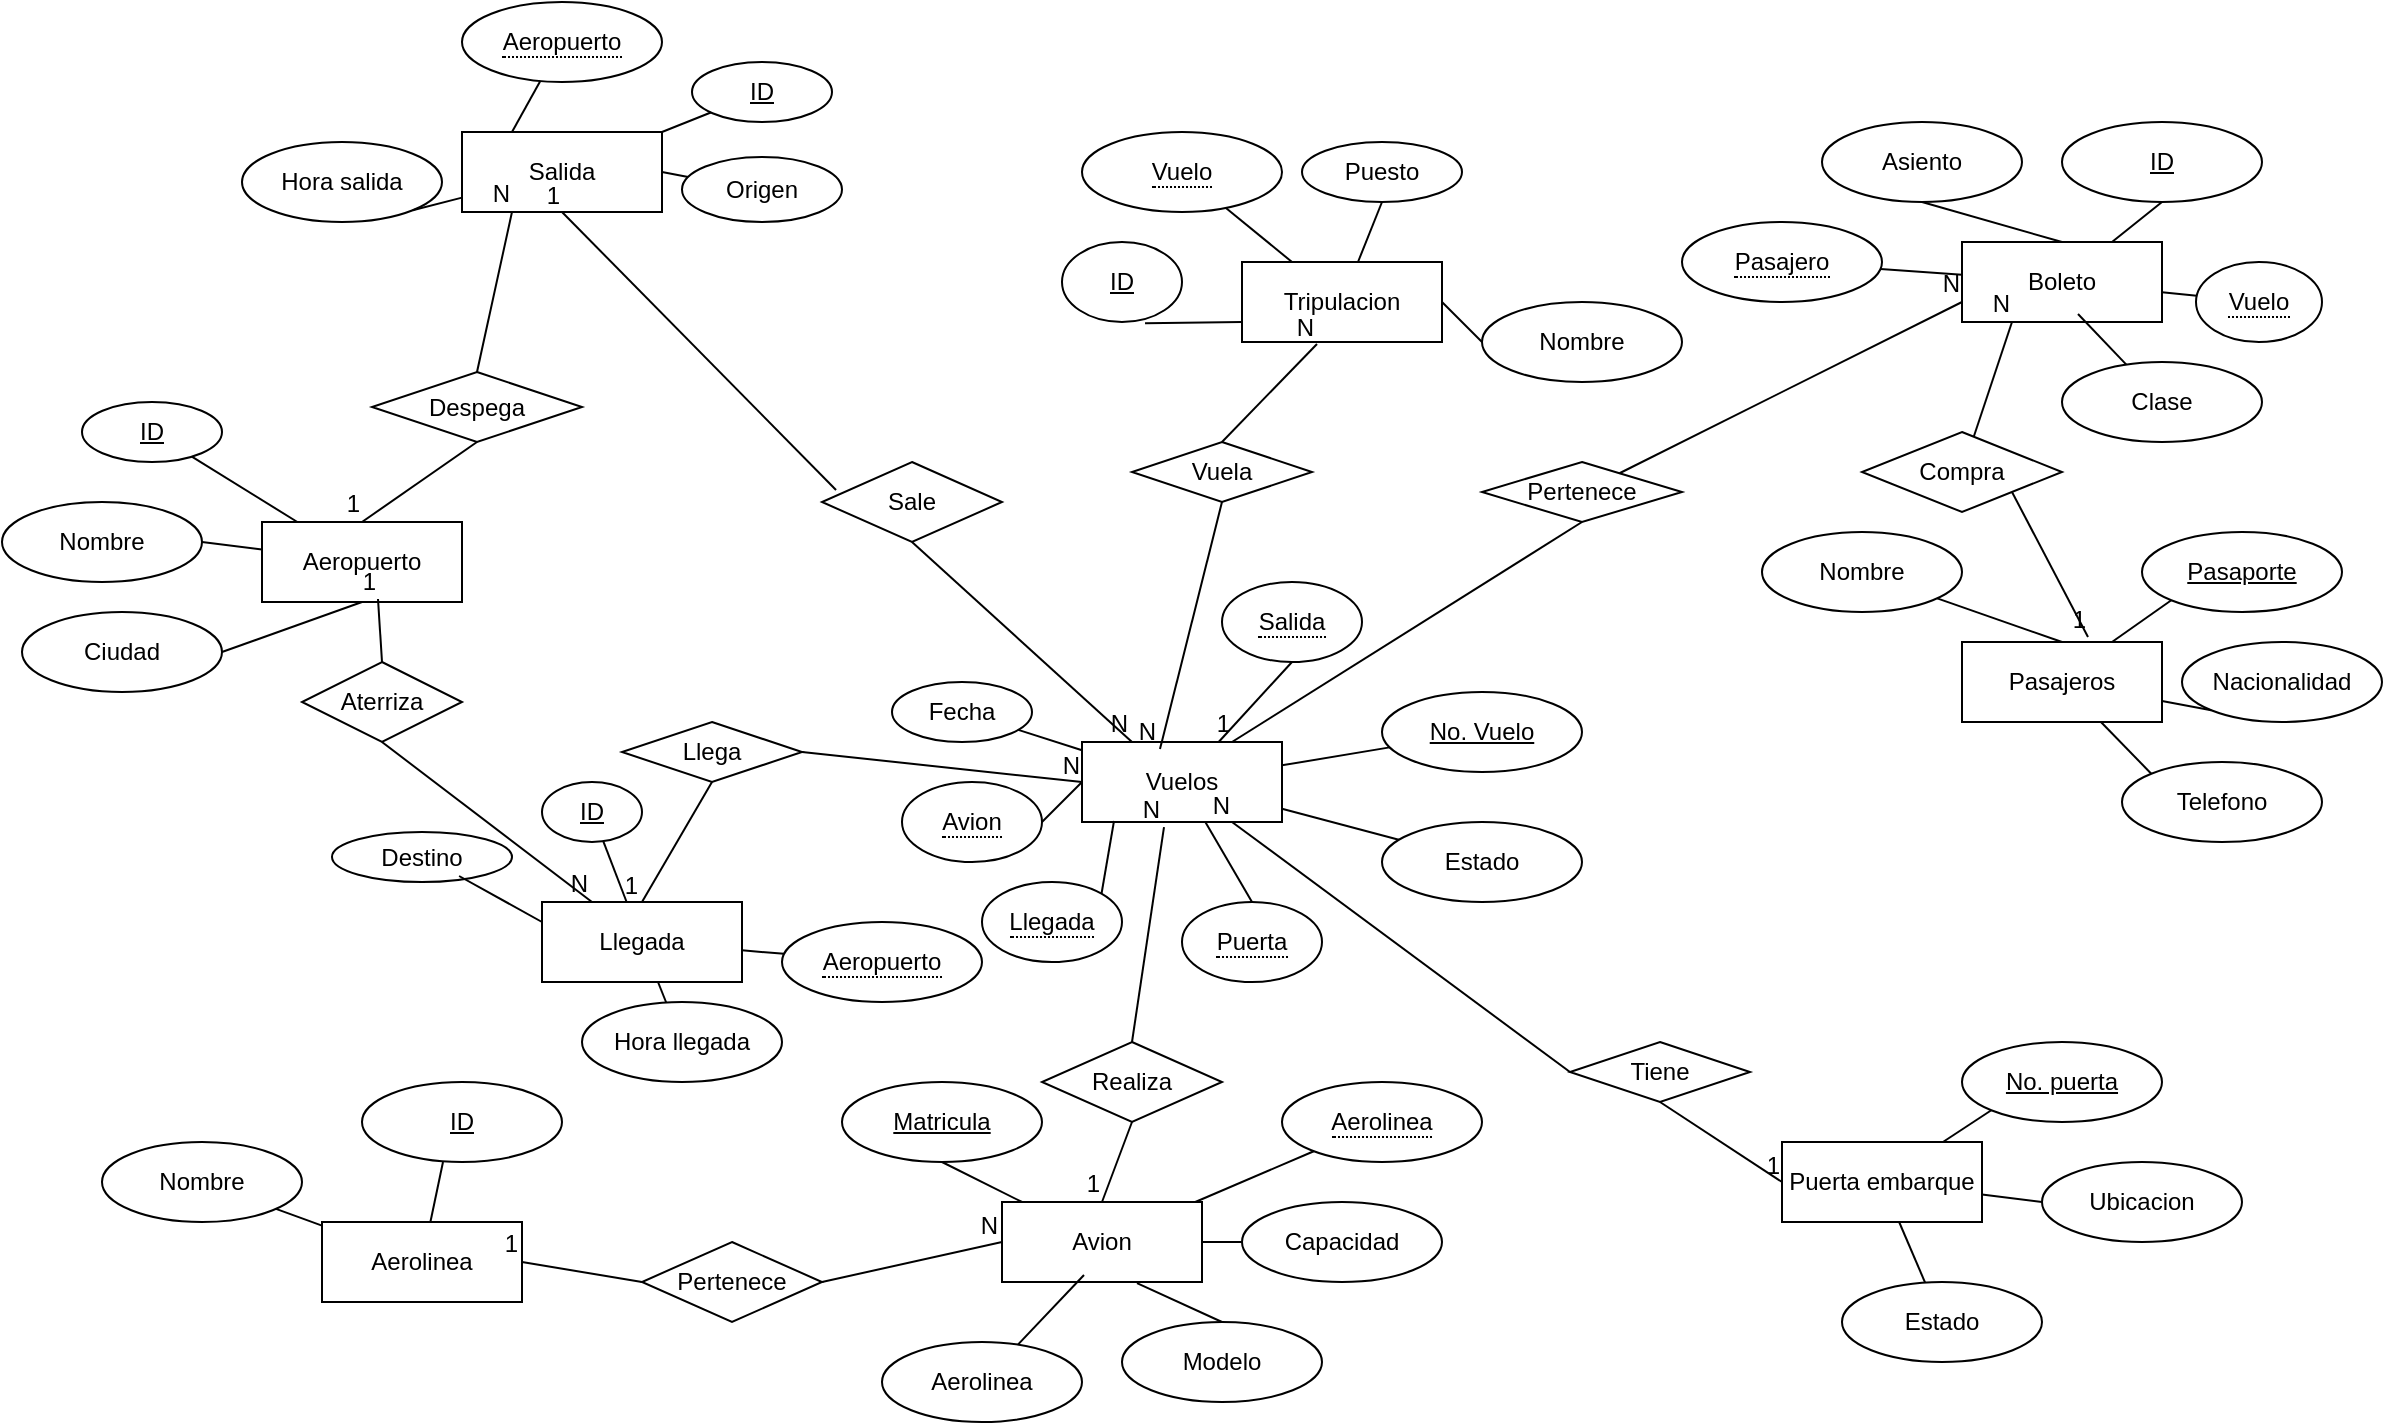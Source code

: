 <mxfile version="26.2.4">
  <diagram name="Página-1" id="N2W4S1xBGwCeulyaymFw">
    <mxGraphModel dx="1864" dy="1749" grid="1" gridSize="10" guides="1" tooltips="1" connect="1" arrows="1" fold="1" page="1" pageScale="1" pageWidth="827" pageHeight="1169" math="0" shadow="0">
      <root>
        <mxCell id="0" />
        <mxCell id="1" parent="0" />
        <mxCell id="MqQqpcN7Zi8VqkHb9JML-1" value="Vuelos" style="whiteSpace=wrap;html=1;align=center;" parent="1" vertex="1">
          <mxGeometry x="170" y="160" width="100" height="40" as="geometry" />
        </mxCell>
        <mxCell id="MqQqpcN7Zi8VqkHb9JML-2" value="Pasajeros" style="whiteSpace=wrap;html=1;align=center;" parent="1" vertex="1">
          <mxGeometry x="610" y="110" width="100" height="40" as="geometry" />
        </mxCell>
        <mxCell id="MqQqpcN7Zi8VqkHb9JML-3" value="No. Vuelo" style="ellipse;whiteSpace=wrap;html=1;align=center;fontStyle=4;" parent="1" vertex="1">
          <mxGeometry x="320" y="135" width="100" height="40" as="geometry" />
        </mxCell>
        <mxCell id="MqQqpcN7Zi8VqkHb9JML-6" value="Hora salida" style="ellipse;whiteSpace=wrap;html=1;align=center;" parent="1" vertex="1">
          <mxGeometry x="-250" y="-140" width="100" height="40" as="geometry" />
        </mxCell>
        <mxCell id="MqQqpcN7Zi8VqkHb9JML-7" value="Estado" style="ellipse;whiteSpace=wrap;html=1;align=center;" parent="1" vertex="1">
          <mxGeometry x="320" y="200" width="100" height="40" as="geometry" />
        </mxCell>
        <mxCell id="MqQqpcN7Zi8VqkHb9JML-8" value="Pasaporte" style="ellipse;whiteSpace=wrap;html=1;align=center;fontStyle=4;" parent="1" vertex="1">
          <mxGeometry x="700" y="55" width="100" height="40" as="geometry" />
        </mxCell>
        <mxCell id="MqQqpcN7Zi8VqkHb9JML-9" value="Nombre" style="ellipse;whiteSpace=wrap;html=1;align=center;" parent="1" vertex="1">
          <mxGeometry x="510" y="55" width="100" height="40" as="geometry" />
        </mxCell>
        <mxCell id="MqQqpcN7Zi8VqkHb9JML-10" value="Nacionalidad" style="ellipse;whiteSpace=wrap;html=1;align=center;" parent="1" vertex="1">
          <mxGeometry x="720" y="110" width="100" height="40" as="geometry" />
        </mxCell>
        <mxCell id="MqQqpcN7Zi8VqkHb9JML-11" value="Telefono" style="ellipse;whiteSpace=wrap;html=1;align=center;" parent="1" vertex="1">
          <mxGeometry x="690" y="170" width="100" height="40" as="geometry" />
        </mxCell>
        <mxCell id="MqQqpcN7Zi8VqkHb9JML-12" value="Avion" style="whiteSpace=wrap;html=1;align=center;" parent="1" vertex="1">
          <mxGeometry x="130" y="390" width="100" height="40" as="geometry" />
        </mxCell>
        <mxCell id="MqQqpcN7Zi8VqkHb9JML-13" value="Matricula" style="ellipse;whiteSpace=wrap;html=1;align=center;fontStyle=4;" parent="1" vertex="1">
          <mxGeometry x="50" y="330" width="100" height="40" as="geometry" />
        </mxCell>
        <mxCell id="MqQqpcN7Zi8VqkHb9JML-14" value="Modelo" style="ellipse;whiteSpace=wrap;html=1;align=center;" parent="1" vertex="1">
          <mxGeometry x="190" y="450" width="100" height="40" as="geometry" />
        </mxCell>
        <mxCell id="MqQqpcN7Zi8VqkHb9JML-15" value="Capacidad" style="ellipse;whiteSpace=wrap;html=1;align=center;" parent="1" vertex="1">
          <mxGeometry x="250" y="390" width="100" height="40" as="geometry" />
        </mxCell>
        <mxCell id="MqQqpcN7Zi8VqkHb9JML-16" value="Aerolinea" style="ellipse;whiteSpace=wrap;html=1;align=center;" parent="1" vertex="1">
          <mxGeometry x="70" y="460" width="100" height="40" as="geometry" />
        </mxCell>
        <mxCell id="MqQqpcN7Zi8VqkHb9JML-17" value="Realiza" style="shape=rhombus;perimeter=rhombusPerimeter;whiteSpace=wrap;html=1;align=center;" parent="1" vertex="1">
          <mxGeometry x="150" y="310" width="90" height="40" as="geometry" />
        </mxCell>
        <mxCell id="MqQqpcN7Zi8VqkHb9JML-20" value="Puerta embarque" style="whiteSpace=wrap;html=1;align=center;" parent="1" vertex="1">
          <mxGeometry x="520" y="360" width="100" height="40" as="geometry" />
        </mxCell>
        <mxCell id="MqQqpcN7Zi8VqkHb9JML-21" value="No. puerta" style="ellipse;whiteSpace=wrap;html=1;align=center;fontStyle=4;" parent="1" vertex="1">
          <mxGeometry x="610" y="310" width="100" height="40" as="geometry" />
        </mxCell>
        <mxCell id="MqQqpcN7Zi8VqkHb9JML-22" value="Ubicacion" style="ellipse;whiteSpace=wrap;html=1;align=center;" parent="1" vertex="1">
          <mxGeometry x="650" y="370" width="100" height="40" as="geometry" />
        </mxCell>
        <mxCell id="MqQqpcN7Zi8VqkHb9JML-23" value="Tiene" style="shape=rhombus;perimeter=rhombusPerimeter;whiteSpace=wrap;html=1;align=center;" parent="1" vertex="1">
          <mxGeometry x="414" y="310" width="90" height="30" as="geometry" />
        </mxCell>
        <mxCell id="MqQqpcN7Zi8VqkHb9JML-24" value="" style="endArrow=none;html=1;rounded=0;entryX=0;entryY=0.5;entryDx=0;entryDy=0;exitX=0.5;exitY=1;exitDx=0;exitDy=0;" parent="1" source="MqQqpcN7Zi8VqkHb9JML-23" target="MqQqpcN7Zi8VqkHb9JML-20" edge="1">
          <mxGeometry relative="1" as="geometry">
            <mxPoint x="330" y="310" as="sourcePoint" />
            <mxPoint x="490" y="310" as="targetPoint" />
          </mxGeometry>
        </mxCell>
        <mxCell id="MqQqpcN7Zi8VqkHb9JML-25" value="1" style="resizable=0;html=1;whiteSpace=wrap;align=right;verticalAlign=bottom;" parent="MqQqpcN7Zi8VqkHb9JML-24" connectable="0" vertex="1">
          <mxGeometry x="1" relative="1" as="geometry" />
        </mxCell>
        <mxCell id="MqQqpcN7Zi8VqkHb9JML-26" value="" style="endArrow=none;html=1;rounded=0;entryX=0.75;entryY=1;entryDx=0;entryDy=0;exitX=0;exitY=0.5;exitDx=0;exitDy=0;" parent="1" source="MqQqpcN7Zi8VqkHb9JML-23" target="MqQqpcN7Zi8VqkHb9JML-1" edge="1">
          <mxGeometry relative="1" as="geometry">
            <mxPoint x="330" y="310" as="sourcePoint" />
            <mxPoint x="490" y="310" as="targetPoint" />
          </mxGeometry>
        </mxCell>
        <mxCell id="MqQqpcN7Zi8VqkHb9JML-27" value="N" style="resizable=0;html=1;whiteSpace=wrap;align=right;verticalAlign=bottom;" parent="MqQqpcN7Zi8VqkHb9JML-26" connectable="0" vertex="1">
          <mxGeometry x="1" relative="1" as="geometry" />
        </mxCell>
        <mxCell id="MqQqpcN7Zi8VqkHb9JML-28" value="Tripulacion" style="whiteSpace=wrap;html=1;align=center;" parent="1" vertex="1">
          <mxGeometry x="250" y="-80" width="100" height="40" as="geometry" />
        </mxCell>
        <mxCell id="MqQqpcN7Zi8VqkHb9JML-29" value="Nombre" style="ellipse;whiteSpace=wrap;html=1;align=center;" parent="1" vertex="1">
          <mxGeometry x="370" y="-60" width="100" height="40" as="geometry" />
        </mxCell>
        <mxCell id="MqQqpcN7Zi8VqkHb9JML-30" value="ID" style="ellipse;whiteSpace=wrap;html=1;align=center;fontStyle=4;" parent="1" vertex="1">
          <mxGeometry x="160" y="-90" width="60" height="40" as="geometry" />
        </mxCell>
        <mxCell id="MqQqpcN7Zi8VqkHb9JML-31" value="Puesto" style="ellipse;whiteSpace=wrap;html=1;align=center;" parent="1" vertex="1">
          <mxGeometry x="280" y="-140" width="80" height="30" as="geometry" />
        </mxCell>
        <mxCell id="MqQqpcN7Zi8VqkHb9JML-32" value="Vuela" style="shape=rhombus;perimeter=rhombusPerimeter;whiteSpace=wrap;html=1;align=center;" parent="1" vertex="1">
          <mxGeometry x="195" y="10" width="90" height="30" as="geometry" />
        </mxCell>
        <mxCell id="MqQqpcN7Zi8VqkHb9JML-33" value="" style="endArrow=none;html=1;rounded=0;entryX=0.39;entryY=0.088;entryDx=0;entryDy=0;entryPerimeter=0;exitX=0.5;exitY=1;exitDx=0;exitDy=0;" parent="1" source="MqQqpcN7Zi8VqkHb9JML-32" target="MqQqpcN7Zi8VqkHb9JML-1" edge="1">
          <mxGeometry relative="1" as="geometry">
            <mxPoint x="330" y="160" as="sourcePoint" />
            <mxPoint x="490" y="160" as="targetPoint" />
          </mxGeometry>
        </mxCell>
        <mxCell id="MqQqpcN7Zi8VqkHb9JML-34" value="N" style="resizable=0;html=1;whiteSpace=wrap;align=right;verticalAlign=bottom;" parent="MqQqpcN7Zi8VqkHb9JML-33" connectable="0" vertex="1">
          <mxGeometry x="1" relative="1" as="geometry" />
        </mxCell>
        <mxCell id="MqQqpcN7Zi8VqkHb9JML-35" value="" style="endArrow=none;html=1;rounded=0;entryX=0.375;entryY=1.025;entryDx=0;entryDy=0;entryPerimeter=0;exitX=0.5;exitY=0;exitDx=0;exitDy=0;" parent="1" source="MqQqpcN7Zi8VqkHb9JML-32" target="MqQqpcN7Zi8VqkHb9JML-28" edge="1">
          <mxGeometry relative="1" as="geometry">
            <mxPoint x="330" y="160" as="sourcePoint" />
            <mxPoint x="490" y="160" as="targetPoint" />
          </mxGeometry>
        </mxCell>
        <mxCell id="MqQqpcN7Zi8VqkHb9JML-36" value="N" style="resizable=0;html=1;whiteSpace=wrap;align=right;verticalAlign=bottom;" parent="MqQqpcN7Zi8VqkHb9JML-35" connectable="0" vertex="1">
          <mxGeometry x="1" relative="1" as="geometry" />
        </mxCell>
        <mxCell id="MqQqpcN7Zi8VqkHb9JML-37" value="" style="endArrow=none;html=1;rounded=0;entryX=0.5;entryY=1;entryDx=0;entryDy=0;" parent="1" source="MqQqpcN7Zi8VqkHb9JML-28" target="MqQqpcN7Zi8VqkHb9JML-31" edge="1">
          <mxGeometry relative="1" as="geometry">
            <mxPoint x="330" y="70" as="sourcePoint" />
            <mxPoint x="490" y="70" as="targetPoint" />
          </mxGeometry>
        </mxCell>
        <mxCell id="MqQqpcN7Zi8VqkHb9JML-38" value="" style="endArrow=none;html=1;rounded=0;entryX=0;entryY=0.5;entryDx=0;entryDy=0;exitX=1;exitY=0.5;exitDx=0;exitDy=0;" parent="1" source="MqQqpcN7Zi8VqkHb9JML-28" target="MqQqpcN7Zi8VqkHb9JML-29" edge="1">
          <mxGeometry relative="1" as="geometry">
            <mxPoint x="330" y="70" as="sourcePoint" />
            <mxPoint x="490" y="70" as="targetPoint" />
          </mxGeometry>
        </mxCell>
        <mxCell id="MqQqpcN7Zi8VqkHb9JML-39" value="" style="endArrow=none;html=1;rounded=0;exitX=0.692;exitY=1.017;exitDx=0;exitDy=0;exitPerimeter=0;entryX=0;entryY=0.75;entryDx=0;entryDy=0;" parent="1" source="MqQqpcN7Zi8VqkHb9JML-30" target="MqQqpcN7Zi8VqkHb9JML-28" edge="1">
          <mxGeometry relative="1" as="geometry">
            <mxPoint x="330" y="70" as="sourcePoint" />
            <mxPoint x="490" y="70" as="targetPoint" />
          </mxGeometry>
        </mxCell>
        <mxCell id="MqQqpcN7Zi8VqkHb9JML-40" value="" style="endArrow=none;html=1;rounded=0;entryX=0.41;entryY=1.063;entryDx=0;entryDy=0;entryPerimeter=0;exitX=0.5;exitY=0;exitDx=0;exitDy=0;" parent="1" source="MqQqpcN7Zi8VqkHb9JML-17" target="MqQqpcN7Zi8VqkHb9JML-1" edge="1">
          <mxGeometry relative="1" as="geometry">
            <mxPoint x="330" y="330" as="sourcePoint" />
            <mxPoint x="490" y="330" as="targetPoint" />
          </mxGeometry>
        </mxCell>
        <mxCell id="MqQqpcN7Zi8VqkHb9JML-41" value="N" style="resizable=0;html=1;whiteSpace=wrap;align=right;verticalAlign=bottom;" parent="MqQqpcN7Zi8VqkHb9JML-40" connectable="0" vertex="1">
          <mxGeometry x="1" relative="1" as="geometry" />
        </mxCell>
        <mxCell id="MqQqpcN7Zi8VqkHb9JML-42" value="" style="endArrow=none;html=1;rounded=0;entryX=0.5;entryY=0;entryDx=0;entryDy=0;exitX=0.5;exitY=1;exitDx=0;exitDy=0;" parent="1" source="MqQqpcN7Zi8VqkHb9JML-17" target="MqQqpcN7Zi8VqkHb9JML-12" edge="1">
          <mxGeometry relative="1" as="geometry">
            <mxPoint x="330" y="330" as="sourcePoint" />
            <mxPoint x="490" y="330" as="targetPoint" />
          </mxGeometry>
        </mxCell>
        <mxCell id="MqQqpcN7Zi8VqkHb9JML-43" value="1" style="resizable=0;html=1;whiteSpace=wrap;align=right;verticalAlign=bottom;" parent="MqQqpcN7Zi8VqkHb9JML-42" connectable="0" vertex="1">
          <mxGeometry x="1" relative="1" as="geometry" />
        </mxCell>
        <mxCell id="MqQqpcN7Zi8VqkHb9JML-44" value="Fecha" style="ellipse;whiteSpace=wrap;html=1;align=center;" parent="1" vertex="1">
          <mxGeometry x="75" y="130" width="70" height="30" as="geometry" />
        </mxCell>
        <mxCell id="MqQqpcN7Zi8VqkHb9JML-45" value="Hora llegada" style="ellipse;whiteSpace=wrap;html=1;align=center;" parent="1" vertex="1">
          <mxGeometry x="-80" y="290" width="100" height="40" as="geometry" />
        </mxCell>
        <mxCell id="MqQqpcN7Zi8VqkHb9JML-46" value="Aeropuerto" style="whiteSpace=wrap;html=1;align=center;" parent="1" vertex="1">
          <mxGeometry x="-240" y="50" width="100" height="40" as="geometry" />
        </mxCell>
        <mxCell id="MqQqpcN7Zi8VqkHb9JML-47" value="ID" style="ellipse;whiteSpace=wrap;html=1;align=center;fontStyle=4;" parent="1" vertex="1">
          <mxGeometry x="-330" y="-10" width="70" height="30" as="geometry" />
        </mxCell>
        <mxCell id="MqQqpcN7Zi8VqkHb9JML-48" value="Nombre" style="ellipse;whiteSpace=wrap;html=1;align=center;" parent="1" vertex="1">
          <mxGeometry x="-370" y="40" width="100" height="40" as="geometry" />
        </mxCell>
        <mxCell id="MqQqpcN7Zi8VqkHb9JML-49" value="Ciudad" style="ellipse;whiteSpace=wrap;html=1;align=center;" parent="1" vertex="1">
          <mxGeometry x="-360" y="95" width="100" height="40" as="geometry" />
        </mxCell>
        <mxCell id="MqQqpcN7Zi8VqkHb9JML-50" value="Estado" style="ellipse;whiteSpace=wrap;html=1;align=center;" parent="1" vertex="1">
          <mxGeometry x="550" y="430" width="100" height="40" as="geometry" />
        </mxCell>
        <mxCell id="MqQqpcN7Zi8VqkHb9JML-52" value="Boleto" style="whiteSpace=wrap;html=1;align=center;" parent="1" vertex="1">
          <mxGeometry x="610" y="-90" width="100" height="40" as="geometry" />
        </mxCell>
        <mxCell id="MqQqpcN7Zi8VqkHb9JML-53" value="Asiento" style="ellipse;whiteSpace=wrap;html=1;align=center;" parent="1" vertex="1">
          <mxGeometry x="540" y="-150" width="100" height="40" as="geometry" />
        </mxCell>
        <mxCell id="MqQqpcN7Zi8VqkHb9JML-54" value="Clase" style="ellipse;whiteSpace=wrap;html=1;align=center;" parent="1" vertex="1">
          <mxGeometry x="660" y="-30" width="100" height="40" as="geometry" />
        </mxCell>
        <mxCell id="MqQqpcN7Zi8VqkHb9JML-55" value="ID" style="ellipse;whiteSpace=wrap;html=1;align=center;fontStyle=4;" parent="1" vertex="1">
          <mxGeometry x="660" y="-150" width="100" height="40" as="geometry" />
        </mxCell>
        <mxCell id="MqQqpcN7Zi8VqkHb9JML-56" value="Aerolinea" style="whiteSpace=wrap;html=1;align=center;" parent="1" vertex="1">
          <mxGeometry x="-210" y="400" width="100" height="40" as="geometry" />
        </mxCell>
        <mxCell id="MqQqpcN7Zi8VqkHb9JML-57" value="ID" style="ellipse;whiteSpace=wrap;html=1;align=center;fontStyle=4;" parent="1" vertex="1">
          <mxGeometry x="-190" y="330" width="100" height="40" as="geometry" />
        </mxCell>
        <mxCell id="MqQqpcN7Zi8VqkHb9JML-59" value="Nombre" style="ellipse;whiteSpace=wrap;html=1;align=center;" parent="1" vertex="1">
          <mxGeometry x="-320" y="360" width="100" height="40" as="geometry" />
        </mxCell>
        <mxCell id="MqQqpcN7Zi8VqkHb9JML-60" value="Pertenece" style="shape=rhombus;perimeter=rhombusPerimeter;whiteSpace=wrap;html=1;align=center;" parent="1" vertex="1">
          <mxGeometry x="-50" y="410" width="90" height="40" as="geometry" />
        </mxCell>
        <mxCell id="MqQqpcN7Zi8VqkHb9JML-61" value="" style="endArrow=none;html=1;rounded=0;entryX=1;entryY=0.5;entryDx=0;entryDy=0;exitX=0;exitY=0.5;exitDx=0;exitDy=0;" parent="1" source="MqQqpcN7Zi8VqkHb9JML-60" target="MqQqpcN7Zi8VqkHb9JML-56" edge="1">
          <mxGeometry relative="1" as="geometry">
            <mxPoint x="40" y="340" as="sourcePoint" />
            <mxPoint x="200" y="340" as="targetPoint" />
          </mxGeometry>
        </mxCell>
        <mxCell id="MqQqpcN7Zi8VqkHb9JML-62" value="1" style="resizable=0;html=1;whiteSpace=wrap;align=right;verticalAlign=bottom;" parent="MqQqpcN7Zi8VqkHb9JML-61" connectable="0" vertex="1">
          <mxGeometry x="1" relative="1" as="geometry" />
        </mxCell>
        <mxCell id="MqQqpcN7Zi8VqkHb9JML-63" value="" style="endArrow=none;html=1;rounded=0;entryX=0;entryY=0.5;entryDx=0;entryDy=0;exitX=1;exitY=0.5;exitDx=0;exitDy=0;" parent="1" source="MqQqpcN7Zi8VqkHb9JML-60" target="MqQqpcN7Zi8VqkHb9JML-12" edge="1">
          <mxGeometry relative="1" as="geometry">
            <mxPoint x="40" y="340" as="sourcePoint" />
            <mxPoint x="200" y="340" as="targetPoint" />
          </mxGeometry>
        </mxCell>
        <mxCell id="MqQqpcN7Zi8VqkHb9JML-64" value="N" style="resizable=0;html=1;whiteSpace=wrap;align=right;verticalAlign=bottom;" parent="MqQqpcN7Zi8VqkHb9JML-63" connectable="0" vertex="1">
          <mxGeometry x="1" relative="1" as="geometry" />
        </mxCell>
        <mxCell id="MqQqpcN7Zi8VqkHb9JML-65" value="Destino" style="ellipse;whiteSpace=wrap;html=1;align=center;" parent="1" vertex="1">
          <mxGeometry x="-205" y="205" width="90" height="25" as="geometry" />
        </mxCell>
        <mxCell id="MqQqpcN7Zi8VqkHb9JML-66" value="Origen" style="ellipse;whiteSpace=wrap;html=1;align=center;" parent="1" vertex="1">
          <mxGeometry x="-30" y="-132.5" width="80" height="32.5" as="geometry" />
        </mxCell>
        <mxCell id="MqQqpcN7Zi8VqkHb9JML-67" value="Salida" style="whiteSpace=wrap;html=1;align=center;" parent="1" vertex="1">
          <mxGeometry x="-140" y="-145" width="100" height="40" as="geometry" />
        </mxCell>
        <mxCell id="MqQqpcN7Zi8VqkHb9JML-68" value="Llegada" style="whiteSpace=wrap;html=1;align=center;" parent="1" vertex="1">
          <mxGeometry x="-100" y="240" width="100" height="40" as="geometry" />
        </mxCell>
        <mxCell id="MqQqpcN7Zi8VqkHb9JML-70" value="Sale" style="shape=rhombus;perimeter=rhombusPerimeter;whiteSpace=wrap;html=1;align=center;" parent="1" vertex="1">
          <mxGeometry x="40" y="20" width="90" height="40" as="geometry" />
        </mxCell>
        <mxCell id="MqQqpcN7Zi8VqkHb9JML-76" value="Llega" style="shape=rhombus;perimeter=rhombusPerimeter;whiteSpace=wrap;html=1;align=center;" parent="1" vertex="1">
          <mxGeometry x="-60" y="150" width="90" height="30" as="geometry" />
        </mxCell>
        <mxCell id="MqQqpcN7Zi8VqkHb9JML-79" value="" style="endArrow=none;html=1;rounded=0;entryX=0.5;entryY=0;entryDx=0;entryDy=0;exitX=0.5;exitY=1;exitDx=0;exitDy=0;" parent="1" source="MqQqpcN7Zi8VqkHb9JML-76" target="MqQqpcN7Zi8VqkHb9JML-68" edge="1">
          <mxGeometry relative="1" as="geometry">
            <mxPoint x="40" y="70" as="sourcePoint" />
            <mxPoint x="200" y="70" as="targetPoint" />
          </mxGeometry>
        </mxCell>
        <mxCell id="MqQqpcN7Zi8VqkHb9JML-80" value="1" style="resizable=0;html=1;whiteSpace=wrap;align=right;verticalAlign=bottom;" parent="MqQqpcN7Zi8VqkHb9JML-79" connectable="0" vertex="1">
          <mxGeometry x="1" relative="1" as="geometry" />
        </mxCell>
        <mxCell id="MqQqpcN7Zi8VqkHb9JML-81" value="" style="endArrow=none;html=1;rounded=0;entryX=0;entryY=0.5;entryDx=0;entryDy=0;exitX=1;exitY=0.5;exitDx=0;exitDy=0;" parent="1" source="MqQqpcN7Zi8VqkHb9JML-76" target="MqQqpcN7Zi8VqkHb9JML-1" edge="1">
          <mxGeometry relative="1" as="geometry">
            <mxPoint x="40" y="70" as="sourcePoint" />
            <mxPoint x="200" y="70" as="targetPoint" />
          </mxGeometry>
        </mxCell>
        <mxCell id="MqQqpcN7Zi8VqkHb9JML-82" value="N" style="resizable=0;html=1;whiteSpace=wrap;align=right;verticalAlign=bottom;" parent="MqQqpcN7Zi8VqkHb9JML-81" connectable="0" vertex="1">
          <mxGeometry x="1" relative="1" as="geometry" />
        </mxCell>
        <mxCell id="MqQqpcN7Zi8VqkHb9JML-83" value="" style="endArrow=none;html=1;rounded=0;entryX=0.5;entryY=1;entryDx=0;entryDy=0;exitX=0.078;exitY=0.35;exitDx=0;exitDy=0;exitPerimeter=0;" parent="1" source="MqQqpcN7Zi8VqkHb9JML-70" target="MqQqpcN7Zi8VqkHb9JML-67" edge="1">
          <mxGeometry relative="1" as="geometry">
            <mxPoint x="40" y="70" as="sourcePoint" />
            <mxPoint x="200" y="70" as="targetPoint" />
          </mxGeometry>
        </mxCell>
        <mxCell id="MqQqpcN7Zi8VqkHb9JML-84" value="1" style="resizable=0;html=1;whiteSpace=wrap;align=right;verticalAlign=bottom;" parent="MqQqpcN7Zi8VqkHb9JML-83" connectable="0" vertex="1">
          <mxGeometry x="1" relative="1" as="geometry" />
        </mxCell>
        <mxCell id="MqQqpcN7Zi8VqkHb9JML-87" value="" style="endArrow=none;html=1;rounded=0;entryX=0.25;entryY=0;entryDx=0;entryDy=0;exitX=0.5;exitY=1;exitDx=0;exitDy=0;" parent="1" source="MqQqpcN7Zi8VqkHb9JML-70" target="MqQqpcN7Zi8VqkHb9JML-1" edge="1">
          <mxGeometry relative="1" as="geometry">
            <mxPoint x="40" y="70" as="sourcePoint" />
            <mxPoint x="200" y="70" as="targetPoint" />
          </mxGeometry>
        </mxCell>
        <mxCell id="MqQqpcN7Zi8VqkHb9JML-88" value="N" style="resizable=0;html=1;whiteSpace=wrap;align=right;verticalAlign=bottom;" parent="MqQqpcN7Zi8VqkHb9JML-87" connectable="0" vertex="1">
          <mxGeometry x="1" relative="1" as="geometry" />
        </mxCell>
        <mxCell id="MqQqpcN7Zi8VqkHb9JML-89" value="" style="endArrow=none;html=1;rounded=0;" parent="1" source="MqQqpcN7Zi8VqkHb9JML-46" target="MqQqpcN7Zi8VqkHb9JML-47" edge="1">
          <mxGeometry relative="1" as="geometry">
            <mxPoint x="40" y="70" as="sourcePoint" />
            <mxPoint x="200" y="70" as="targetPoint" />
          </mxGeometry>
        </mxCell>
        <mxCell id="MqQqpcN7Zi8VqkHb9JML-90" value="" style="endArrow=none;html=1;rounded=0;entryX=1;entryY=0.5;entryDx=0;entryDy=0;" parent="1" source="MqQqpcN7Zi8VqkHb9JML-46" target="MqQqpcN7Zi8VqkHb9JML-48" edge="1">
          <mxGeometry relative="1" as="geometry">
            <mxPoint x="40" y="70" as="sourcePoint" />
            <mxPoint x="200" y="70" as="targetPoint" />
          </mxGeometry>
        </mxCell>
        <mxCell id="MqQqpcN7Zi8VqkHb9JML-91" value="" style="endArrow=none;html=1;rounded=0;entryX=1;entryY=0.5;entryDx=0;entryDy=0;exitX=0.5;exitY=1;exitDx=0;exitDy=0;" parent="1" source="MqQqpcN7Zi8VqkHb9JML-46" target="MqQqpcN7Zi8VqkHb9JML-49" edge="1">
          <mxGeometry relative="1" as="geometry">
            <mxPoint x="40" y="70" as="sourcePoint" />
            <mxPoint x="200" y="70" as="targetPoint" />
          </mxGeometry>
        </mxCell>
        <mxCell id="MqQqpcN7Zi8VqkHb9JML-92" value="" style="endArrow=none;html=1;rounded=0;entryX=1;entryY=1;entryDx=0;entryDy=0;" parent="1" source="MqQqpcN7Zi8VqkHb9JML-67" target="MqQqpcN7Zi8VqkHb9JML-6" edge="1">
          <mxGeometry relative="1" as="geometry">
            <mxPoint x="40" y="70" as="sourcePoint" />
            <mxPoint x="200" y="70" as="targetPoint" />
          </mxGeometry>
        </mxCell>
        <mxCell id="MqQqpcN7Zi8VqkHb9JML-93" value="" style="endArrow=none;html=1;rounded=0;entryX=1;entryY=0.5;entryDx=0;entryDy=0;" parent="1" source="MqQqpcN7Zi8VqkHb9JML-66" target="MqQqpcN7Zi8VqkHb9JML-67" edge="1">
          <mxGeometry relative="1" as="geometry">
            <mxPoint x="40" y="70" as="sourcePoint" />
            <mxPoint x="200" y="70" as="targetPoint" />
          </mxGeometry>
        </mxCell>
        <mxCell id="MqQqpcN7Zi8VqkHb9JML-94" value="" style="endArrow=none;html=1;rounded=0;entryX=0.405;entryY=1;entryDx=0;entryDy=0;entryPerimeter=0;" parent="1" source="MqQqpcN7Zi8VqkHb9JML-56" target="MqQqpcN7Zi8VqkHb9JML-57" edge="1">
          <mxGeometry relative="1" as="geometry">
            <mxPoint x="140" y="350" as="sourcePoint" />
            <mxPoint x="300" y="350" as="targetPoint" />
          </mxGeometry>
        </mxCell>
        <mxCell id="MqQqpcN7Zi8VqkHb9JML-95" value="" style="endArrow=none;html=1;rounded=0;" parent="1" source="MqQqpcN7Zi8VqkHb9JML-56" target="MqQqpcN7Zi8VqkHb9JML-59" edge="1">
          <mxGeometry relative="1" as="geometry">
            <mxPoint x="140" y="350" as="sourcePoint" />
            <mxPoint x="300" y="350" as="targetPoint" />
          </mxGeometry>
        </mxCell>
        <mxCell id="MqQqpcN7Zi8VqkHb9JML-96" value="" style="endArrow=none;html=1;rounded=0;entryX=0.706;entryY=0.88;entryDx=0;entryDy=0;entryPerimeter=0;exitX=0;exitY=0.25;exitDx=0;exitDy=0;" parent="1" source="MqQqpcN7Zi8VqkHb9JML-68" target="MqQqpcN7Zi8VqkHb9JML-65" edge="1">
          <mxGeometry relative="1" as="geometry">
            <mxPoint x="140" y="350" as="sourcePoint" />
            <mxPoint x="300" y="350" as="targetPoint" />
          </mxGeometry>
        </mxCell>
        <mxCell id="MqQqpcN7Zi8VqkHb9JML-98" value="" style="endArrow=none;html=1;rounded=0;" parent="1" source="MqQqpcN7Zi8VqkHb9JML-68" target="MqQqpcN7Zi8VqkHb9JML-45" edge="1">
          <mxGeometry relative="1" as="geometry">
            <mxPoint x="140" y="350" as="sourcePoint" />
            <mxPoint x="300" y="350" as="targetPoint" />
          </mxGeometry>
        </mxCell>
        <mxCell id="MqQqpcN7Zi8VqkHb9JML-99" value="" style="endArrow=none;html=1;rounded=0;exitX=0.5;exitY=1;exitDx=0;exitDy=0;" parent="1" source="MqQqpcN7Zi8VqkHb9JML-13" target="MqQqpcN7Zi8VqkHb9JML-12" edge="1">
          <mxGeometry relative="1" as="geometry">
            <mxPoint x="140" y="350" as="sourcePoint" />
            <mxPoint x="300" y="350" as="targetPoint" />
          </mxGeometry>
        </mxCell>
        <mxCell id="MqQqpcN7Zi8VqkHb9JML-100" value="" style="endArrow=none;html=1;rounded=0;" parent="1" source="MqQqpcN7Zi8VqkHb9JML-12" target="MqQqpcN7Zi8VqkHb9JML-15" edge="1">
          <mxGeometry relative="1" as="geometry">
            <mxPoint x="140" y="350" as="sourcePoint" />
            <mxPoint x="300" y="350" as="targetPoint" />
          </mxGeometry>
        </mxCell>
        <mxCell id="MqQqpcN7Zi8VqkHb9JML-101" value="" style="endArrow=none;html=1;rounded=0;exitX=0.41;exitY=0.913;exitDx=0;exitDy=0;exitPerimeter=0;" parent="1" source="MqQqpcN7Zi8VqkHb9JML-12" target="MqQqpcN7Zi8VqkHb9JML-16" edge="1">
          <mxGeometry relative="1" as="geometry">
            <mxPoint x="140" y="350" as="sourcePoint" />
            <mxPoint x="300" y="350" as="targetPoint" />
          </mxGeometry>
        </mxCell>
        <mxCell id="MqQqpcN7Zi8VqkHb9JML-102" value="" style="endArrow=none;html=1;rounded=0;entryX=0.5;entryY=0;entryDx=0;entryDy=0;exitX=0.675;exitY=1.013;exitDx=0;exitDy=0;exitPerimeter=0;" parent="1" source="MqQqpcN7Zi8VqkHb9JML-12" target="MqQqpcN7Zi8VqkHb9JML-14" edge="1">
          <mxGeometry relative="1" as="geometry">
            <mxPoint x="140" y="350" as="sourcePoint" />
            <mxPoint x="300" y="350" as="targetPoint" />
          </mxGeometry>
        </mxCell>
        <mxCell id="MqQqpcN7Zi8VqkHb9JML-103" value="" style="endArrow=none;html=1;rounded=0;entryX=0;entryY=1;entryDx=0;entryDy=0;" parent="1" source="MqQqpcN7Zi8VqkHb9JML-20" target="MqQqpcN7Zi8VqkHb9JML-21" edge="1">
          <mxGeometry relative="1" as="geometry">
            <mxPoint x="270" y="350" as="sourcePoint" />
            <mxPoint x="430" y="350" as="targetPoint" />
          </mxGeometry>
        </mxCell>
        <mxCell id="MqQqpcN7Zi8VqkHb9JML-104" value="" style="endArrow=none;html=1;rounded=0;entryX=0;entryY=0.5;entryDx=0;entryDy=0;" parent="1" source="MqQqpcN7Zi8VqkHb9JML-20" target="MqQqpcN7Zi8VqkHb9JML-22" edge="1">
          <mxGeometry relative="1" as="geometry">
            <mxPoint x="270" y="350" as="sourcePoint" />
            <mxPoint x="430" y="350" as="targetPoint" />
          </mxGeometry>
        </mxCell>
        <mxCell id="MqQqpcN7Zi8VqkHb9JML-105" value="" style="endArrow=none;html=1;rounded=0;" parent="1" source="MqQqpcN7Zi8VqkHb9JML-20" target="MqQqpcN7Zi8VqkHb9JML-50" edge="1">
          <mxGeometry relative="1" as="geometry">
            <mxPoint x="270" y="350" as="sourcePoint" />
            <mxPoint x="430" y="350" as="targetPoint" />
          </mxGeometry>
        </mxCell>
        <mxCell id="MqQqpcN7Zi8VqkHb9JML-106" value="" style="endArrow=none;html=1;rounded=0;" parent="1" source="MqQqpcN7Zi8VqkHb9JML-1" target="MqQqpcN7Zi8VqkHb9JML-3" edge="1">
          <mxGeometry relative="1" as="geometry">
            <mxPoint x="260" y="110" as="sourcePoint" />
            <mxPoint x="420" y="110" as="targetPoint" />
          </mxGeometry>
        </mxCell>
        <mxCell id="MqQqpcN7Zi8VqkHb9JML-107" value="" style="endArrow=none;html=1;rounded=0;" parent="1" source="MqQqpcN7Zi8VqkHb9JML-44" target="MqQqpcN7Zi8VqkHb9JML-1" edge="1">
          <mxGeometry relative="1" as="geometry">
            <mxPoint x="260" y="110" as="sourcePoint" />
            <mxPoint x="420" y="110" as="targetPoint" />
          </mxGeometry>
        </mxCell>
        <mxCell id="MqQqpcN7Zi8VqkHb9JML-108" value="" style="endArrow=none;html=1;rounded=0;" parent="1" source="MqQqpcN7Zi8VqkHb9JML-1" target="MqQqpcN7Zi8VqkHb9JML-7" edge="1">
          <mxGeometry relative="1" as="geometry">
            <mxPoint x="260" y="110" as="sourcePoint" />
            <mxPoint x="420" y="110" as="targetPoint" />
          </mxGeometry>
        </mxCell>
        <mxCell id="MqQqpcN7Zi8VqkHb9JML-109" value="" style="endArrow=none;html=1;rounded=0;entryX=0.5;entryY=1;entryDx=0;entryDy=0;exitX=0.5;exitY=0;exitDx=0;exitDy=0;" parent="1" source="MqQqpcN7Zi8VqkHb9JML-52" target="MqQqpcN7Zi8VqkHb9JML-53" edge="1">
          <mxGeometry relative="1" as="geometry">
            <mxPoint x="260" y="110" as="sourcePoint" />
            <mxPoint x="420" y="110" as="targetPoint" />
          </mxGeometry>
        </mxCell>
        <mxCell id="MqQqpcN7Zi8VqkHb9JML-110" value="" style="endArrow=none;html=1;rounded=0;entryX=0.5;entryY=1;entryDx=0;entryDy=0;exitX=0.75;exitY=0;exitDx=0;exitDy=0;" parent="1" source="MqQqpcN7Zi8VqkHb9JML-52" target="MqQqpcN7Zi8VqkHb9JML-55" edge="1">
          <mxGeometry relative="1" as="geometry">
            <mxPoint x="260" y="110" as="sourcePoint" />
            <mxPoint x="420" y="110" as="targetPoint" />
          </mxGeometry>
        </mxCell>
        <mxCell id="MqQqpcN7Zi8VqkHb9JML-111" value="" style="endArrow=none;html=1;rounded=0;entryX=0.58;entryY=0.9;entryDx=0;entryDy=0;entryPerimeter=0;" parent="1" source="MqQqpcN7Zi8VqkHb9JML-54" target="MqQqpcN7Zi8VqkHb9JML-52" edge="1">
          <mxGeometry relative="1" as="geometry">
            <mxPoint x="260" y="110" as="sourcePoint" />
            <mxPoint x="420" y="110" as="targetPoint" />
          </mxGeometry>
        </mxCell>
        <mxCell id="MqQqpcN7Zi8VqkHb9JML-112" value="" style="endArrow=none;html=1;rounded=0;exitX=0.5;exitY=0;exitDx=0;exitDy=0;" parent="1" source="MqQqpcN7Zi8VqkHb9JML-2" target="MqQqpcN7Zi8VqkHb9JML-9" edge="1">
          <mxGeometry relative="1" as="geometry">
            <mxPoint x="260" y="110" as="sourcePoint" />
            <mxPoint x="420" y="110" as="targetPoint" />
          </mxGeometry>
        </mxCell>
        <mxCell id="MqQqpcN7Zi8VqkHb9JML-113" value="" style="endArrow=none;html=1;rounded=0;entryX=0;entryY=0;entryDx=0;entryDy=0;" parent="1" source="MqQqpcN7Zi8VqkHb9JML-2" target="MqQqpcN7Zi8VqkHb9JML-11" edge="1">
          <mxGeometry relative="1" as="geometry">
            <mxPoint x="260" y="110" as="sourcePoint" />
            <mxPoint x="420" y="110" as="targetPoint" />
          </mxGeometry>
        </mxCell>
        <mxCell id="MqQqpcN7Zi8VqkHb9JML-114" value="" style="endArrow=none;html=1;rounded=0;entryX=0;entryY=1;entryDx=0;entryDy=0;exitX=0.75;exitY=0;exitDx=0;exitDy=0;" parent="1" source="MqQqpcN7Zi8VqkHb9JML-2" target="MqQqpcN7Zi8VqkHb9JML-8" edge="1">
          <mxGeometry relative="1" as="geometry">
            <mxPoint x="260" y="110" as="sourcePoint" />
            <mxPoint x="420" y="110" as="targetPoint" />
          </mxGeometry>
        </mxCell>
        <mxCell id="MqQqpcN7Zi8VqkHb9JML-115" value="" style="endArrow=none;html=1;rounded=0;entryX=0;entryY=1;entryDx=0;entryDy=0;" parent="1" source="MqQqpcN7Zi8VqkHb9JML-2" target="MqQqpcN7Zi8VqkHb9JML-10" edge="1">
          <mxGeometry relative="1" as="geometry">
            <mxPoint x="260" y="110" as="sourcePoint" />
            <mxPoint x="420" y="110" as="targetPoint" />
          </mxGeometry>
        </mxCell>
        <mxCell id="MqQqpcN7Zi8VqkHb9JML-116" value="" style="endArrow=none;html=1;rounded=0;entryX=0.63;entryY=-0.062;entryDx=0;entryDy=0;entryPerimeter=0;exitX=1;exitY=1;exitDx=0;exitDy=0;" parent="1" source="MqQqpcN7Zi8VqkHb9JML-118" target="MqQqpcN7Zi8VqkHb9JML-2" edge="1">
          <mxGeometry relative="1" as="geometry">
            <mxPoint x="580" y="20" as="sourcePoint" />
            <mxPoint x="430" y="150" as="targetPoint" />
          </mxGeometry>
        </mxCell>
        <mxCell id="MqQqpcN7Zi8VqkHb9JML-117" value="1" style="resizable=0;html=1;whiteSpace=wrap;align=right;verticalAlign=bottom;" parent="MqQqpcN7Zi8VqkHb9JML-116" connectable="0" vertex="1">
          <mxGeometry x="1" relative="1" as="geometry" />
        </mxCell>
        <mxCell id="MqQqpcN7Zi8VqkHb9JML-118" value="Compra" style="shape=rhombus;perimeter=rhombusPerimeter;whiteSpace=wrap;html=1;align=center;" parent="1" vertex="1">
          <mxGeometry x="560" y="5" width="100" height="40" as="geometry" />
        </mxCell>
        <mxCell id="MqQqpcN7Zi8VqkHb9JML-119" value="" style="endArrow=none;html=1;rounded=0;entryX=0.25;entryY=1;entryDx=0;entryDy=0;" parent="1" source="MqQqpcN7Zi8VqkHb9JML-118" target="MqQqpcN7Zi8VqkHb9JML-52" edge="1">
          <mxGeometry relative="1" as="geometry">
            <mxPoint x="270" y="150" as="sourcePoint" />
            <mxPoint x="430" y="150" as="targetPoint" />
          </mxGeometry>
        </mxCell>
        <mxCell id="MqQqpcN7Zi8VqkHb9JML-120" value="N" style="resizable=0;html=1;whiteSpace=wrap;align=right;verticalAlign=bottom;" parent="MqQqpcN7Zi8VqkHb9JML-119" connectable="0" vertex="1">
          <mxGeometry x="1" relative="1" as="geometry" />
        </mxCell>
        <mxCell id="MqQqpcN7Zi8VqkHb9JML-121" value="" style="endArrow=none;html=1;rounded=0;entryX=0.75;entryY=0;entryDx=0;entryDy=0;exitX=0.5;exitY=1;exitDx=0;exitDy=0;" parent="1" source="MqQqpcN7Zi8VqkHb9JML-123" target="MqQqpcN7Zi8VqkHb9JML-1" edge="1">
          <mxGeometry relative="1" as="geometry">
            <mxPoint x="400" y="60" as="sourcePoint" />
            <mxPoint x="430" y="150" as="targetPoint" />
          </mxGeometry>
        </mxCell>
        <mxCell id="MqQqpcN7Zi8VqkHb9JML-122" value="1" style="resizable=0;html=1;whiteSpace=wrap;align=right;verticalAlign=bottom;" parent="MqQqpcN7Zi8VqkHb9JML-121" connectable="0" vertex="1">
          <mxGeometry x="1" relative="1" as="geometry" />
        </mxCell>
        <mxCell id="MqQqpcN7Zi8VqkHb9JML-123" value="Pertenece" style="shape=rhombus;perimeter=rhombusPerimeter;whiteSpace=wrap;html=1;align=center;" parent="1" vertex="1">
          <mxGeometry x="370" y="20" width="100" height="30" as="geometry" />
        </mxCell>
        <mxCell id="MqQqpcN7Zi8VqkHb9JML-124" value="" style="endArrow=none;html=1;rounded=0;entryX=0;entryY=0.75;entryDx=0;entryDy=0;" parent="1" source="MqQqpcN7Zi8VqkHb9JML-123" target="MqQqpcN7Zi8VqkHb9JML-52" edge="1">
          <mxGeometry relative="1" as="geometry">
            <mxPoint x="270" y="150" as="sourcePoint" />
            <mxPoint x="430" y="150" as="targetPoint" />
          </mxGeometry>
        </mxCell>
        <mxCell id="MqQqpcN7Zi8VqkHb9JML-125" value="N" style="resizable=0;html=1;whiteSpace=wrap;align=right;verticalAlign=bottom;" parent="MqQqpcN7Zi8VqkHb9JML-124" connectable="0" vertex="1">
          <mxGeometry x="1" relative="1" as="geometry" />
        </mxCell>
        <mxCell id="MqQqpcN7Zi8VqkHb9JML-128" value="Despega" style="shape=rhombus;perimeter=rhombusPerimeter;whiteSpace=wrap;html=1;align=center;" parent="1" vertex="1">
          <mxGeometry x="-185" y="-25" width="105" height="35" as="geometry" />
        </mxCell>
        <mxCell id="MqQqpcN7Zi8VqkHb9JML-129" value="" style="endArrow=none;html=1;rounded=0;entryX=0.5;entryY=0;entryDx=0;entryDy=0;exitX=0.5;exitY=1;exitDx=0;exitDy=0;" parent="1" source="MqQqpcN7Zi8VqkHb9JML-128" target="MqQqpcN7Zi8VqkHb9JML-46" edge="1">
          <mxGeometry relative="1" as="geometry">
            <mxPoint x="-150" y="130" as="sourcePoint" />
            <mxPoint x="10" y="130" as="targetPoint" />
          </mxGeometry>
        </mxCell>
        <mxCell id="MqQqpcN7Zi8VqkHb9JML-130" value="1" style="resizable=0;html=1;whiteSpace=wrap;align=right;verticalAlign=bottom;" parent="MqQqpcN7Zi8VqkHb9JML-129" connectable="0" vertex="1">
          <mxGeometry x="1" relative="1" as="geometry" />
        </mxCell>
        <mxCell id="MqQqpcN7Zi8VqkHb9JML-131" value="" style="endArrow=none;html=1;rounded=0;entryX=0.25;entryY=1;entryDx=0;entryDy=0;exitX=0.5;exitY=0;exitDx=0;exitDy=0;" parent="1" source="MqQqpcN7Zi8VqkHb9JML-128" target="MqQqpcN7Zi8VqkHb9JML-67" edge="1">
          <mxGeometry relative="1" as="geometry">
            <mxPoint x="-150" y="130" as="sourcePoint" />
            <mxPoint x="10" y="130" as="targetPoint" />
          </mxGeometry>
        </mxCell>
        <mxCell id="MqQqpcN7Zi8VqkHb9JML-132" value="N" style="resizable=0;html=1;whiteSpace=wrap;align=right;verticalAlign=bottom;" parent="MqQqpcN7Zi8VqkHb9JML-131" connectable="0" vertex="1">
          <mxGeometry x="1" relative="1" as="geometry" />
        </mxCell>
        <mxCell id="MqQqpcN7Zi8VqkHb9JML-133" value="Aterriza" style="shape=rhombus;perimeter=rhombusPerimeter;whiteSpace=wrap;html=1;align=center;" parent="1" vertex="1">
          <mxGeometry x="-220" y="120" width="80" height="40" as="geometry" />
        </mxCell>
        <mxCell id="MqQqpcN7Zi8VqkHb9JML-134" value="" style="endArrow=none;html=1;rounded=0;entryX=0.25;entryY=0;entryDx=0;entryDy=0;exitX=0.5;exitY=1;exitDx=0;exitDy=0;" parent="1" source="MqQqpcN7Zi8VqkHb9JML-133" target="MqQqpcN7Zi8VqkHb9JML-68" edge="1">
          <mxGeometry relative="1" as="geometry">
            <mxPoint x="-150" y="130" as="sourcePoint" />
            <mxPoint x="10" y="130" as="targetPoint" />
          </mxGeometry>
        </mxCell>
        <mxCell id="MqQqpcN7Zi8VqkHb9JML-135" value="N" style="resizable=0;html=1;whiteSpace=wrap;align=right;verticalAlign=bottom;" parent="MqQqpcN7Zi8VqkHb9JML-134" connectable="0" vertex="1">
          <mxGeometry x="1" relative="1" as="geometry" />
        </mxCell>
        <mxCell id="MqQqpcN7Zi8VqkHb9JML-136" value="" style="endArrow=none;html=1;rounded=0;entryX=0.58;entryY=0.963;entryDx=0;entryDy=0;entryPerimeter=0;exitX=0.5;exitY=0;exitDx=0;exitDy=0;" parent="1" source="MqQqpcN7Zi8VqkHb9JML-133" target="MqQqpcN7Zi8VqkHb9JML-46" edge="1">
          <mxGeometry relative="1" as="geometry">
            <mxPoint x="-150" y="130" as="sourcePoint" />
            <mxPoint x="10" y="130" as="targetPoint" />
          </mxGeometry>
        </mxCell>
        <mxCell id="MqQqpcN7Zi8VqkHb9JML-137" value="1" style="resizable=0;html=1;whiteSpace=wrap;align=right;verticalAlign=bottom;" parent="MqQqpcN7Zi8VqkHb9JML-136" connectable="0" vertex="1">
          <mxGeometry x="1" relative="1" as="geometry" />
        </mxCell>
        <mxCell id="C1ZlqqEbSVXtY4wqUnDA-2" value="&lt;span style=&quot;border-bottom: 1px dotted;&quot;&gt;Aeropuerto&lt;/span&gt;" style="ellipse;whiteSpace=wrap;html=1;align=center;" parent="1" vertex="1">
          <mxGeometry x="20" y="250" width="100" height="40" as="geometry" />
        </mxCell>
        <mxCell id="C1ZlqqEbSVXtY4wqUnDA-3" value="&lt;span style=&quot;border-bottom: 1px dotted;&quot;&gt;Aerolinea&lt;/span&gt;" style="ellipse;whiteSpace=wrap;html=1;align=center;" parent="1" vertex="1">
          <mxGeometry x="270" y="330" width="100" height="40" as="geometry" />
        </mxCell>
        <mxCell id="C1ZlqqEbSVXtY4wqUnDA-4" value="" style="endArrow=none;html=1;rounded=0;" parent="1" source="MqQqpcN7Zi8VqkHb9JML-12" target="C1ZlqqEbSVXtY4wqUnDA-3" edge="1">
          <mxGeometry relative="1" as="geometry">
            <mxPoint x="-30" y="390" as="sourcePoint" />
            <mxPoint x="130" y="390" as="targetPoint" />
          </mxGeometry>
        </mxCell>
        <mxCell id="C1ZlqqEbSVXtY4wqUnDA-5" value="" style="endArrow=none;html=1;rounded=0;" parent="1" source="MqQqpcN7Zi8VqkHb9JML-68" target="C1ZlqqEbSVXtY4wqUnDA-2" edge="1">
          <mxGeometry relative="1" as="geometry">
            <mxPoint x="-30" y="60" as="sourcePoint" />
            <mxPoint x="130" y="60" as="targetPoint" />
          </mxGeometry>
        </mxCell>
        <mxCell id="C1ZlqqEbSVXtY4wqUnDA-6" value="&lt;span style=&quot;border-bottom: 1px dotted;&quot;&gt;Aeropuerto&lt;/span&gt;" style="ellipse;whiteSpace=wrap;html=1;align=center;" parent="1" vertex="1">
          <mxGeometry x="-140" y="-210" width="100" height="40" as="geometry" />
        </mxCell>
        <mxCell id="C1ZlqqEbSVXtY4wqUnDA-7" value="" style="endArrow=none;html=1;rounded=0;exitX=0.25;exitY=0;exitDx=0;exitDy=0;" parent="1" source="MqQqpcN7Zi8VqkHb9JML-67" target="C1ZlqqEbSVXtY4wqUnDA-6" edge="1">
          <mxGeometry relative="1" as="geometry">
            <mxPoint x="-30" y="60" as="sourcePoint" />
            <mxPoint x="130" y="60" as="targetPoint" />
          </mxGeometry>
        </mxCell>
        <mxCell id="C1ZlqqEbSVXtY4wqUnDA-8" value="&lt;span style=&quot;border-bottom: 1px dotted;&quot;&gt;Vuelo&lt;/span&gt;" style="ellipse;whiteSpace=wrap;html=1;align=center;" parent="1" vertex="1">
          <mxGeometry x="170" y="-145" width="100" height="40" as="geometry" />
        </mxCell>
        <mxCell id="C1ZlqqEbSVXtY4wqUnDA-9" value="" style="endArrow=none;html=1;rounded=0;exitX=0.25;exitY=0;exitDx=0;exitDy=0;" parent="1" source="MqQqpcN7Zi8VqkHb9JML-28" target="C1ZlqqEbSVXtY4wqUnDA-8" edge="1">
          <mxGeometry relative="1" as="geometry">
            <mxPoint x="210" y="60" as="sourcePoint" />
            <mxPoint x="370" y="60" as="targetPoint" />
          </mxGeometry>
        </mxCell>
        <mxCell id="C1ZlqqEbSVXtY4wqUnDA-10" value="&lt;span style=&quot;border-bottom: 1px dotted;&quot;&gt;Vuelo&lt;/span&gt;" style="ellipse;whiteSpace=wrap;html=1;align=center;" parent="1" vertex="1">
          <mxGeometry x="727" y="-80" width="63" height="40" as="geometry" />
        </mxCell>
        <mxCell id="C1ZlqqEbSVXtY4wqUnDA-11" value="&lt;span style=&quot;border-bottom: 1px dotted;&quot;&gt;Pasajero&lt;/span&gt;" style="ellipse;whiteSpace=wrap;html=1;align=center;" parent="1" vertex="1">
          <mxGeometry x="470" y="-100" width="100" height="40" as="geometry" />
        </mxCell>
        <mxCell id="C1ZlqqEbSVXtY4wqUnDA-12" value="" style="endArrow=none;html=1;rounded=0;" parent="1" source="MqQqpcN7Zi8VqkHb9JML-52" target="C1ZlqqEbSVXtY4wqUnDA-11" edge="1">
          <mxGeometry relative="1" as="geometry">
            <mxPoint x="450" y="60" as="sourcePoint" />
            <mxPoint x="610" y="60" as="targetPoint" />
          </mxGeometry>
        </mxCell>
        <mxCell id="C1ZlqqEbSVXtY4wqUnDA-13" value="" style="endArrow=none;html=1;rounded=0;" parent="1" source="MqQqpcN7Zi8VqkHb9JML-52" target="C1ZlqqEbSVXtY4wqUnDA-10" edge="1">
          <mxGeometry relative="1" as="geometry">
            <mxPoint x="450" y="60" as="sourcePoint" />
            <mxPoint x="610" y="60" as="targetPoint" />
          </mxGeometry>
        </mxCell>
        <mxCell id="C1ZlqqEbSVXtY4wqUnDA-14" value="&lt;span style=&quot;border-bottom: 1px dotted;&quot;&gt;Avion&lt;/span&gt;" style="ellipse;whiteSpace=wrap;html=1;align=center;" parent="1" vertex="1">
          <mxGeometry x="80" y="180" width="70" height="40" as="geometry" />
        </mxCell>
        <mxCell id="C1ZlqqEbSVXtY4wqUnDA-15" value="&lt;span style=&quot;border-bottom: 1px dotted;&quot;&gt;Llegada&lt;/span&gt;" style="ellipse;whiteSpace=wrap;html=1;align=center;" parent="1" vertex="1">
          <mxGeometry x="120" y="230" width="70" height="40" as="geometry" />
        </mxCell>
        <mxCell id="C1ZlqqEbSVXtY4wqUnDA-17" value="&lt;span style=&quot;border-bottom: 1px dotted;&quot;&gt;Salida&lt;/span&gt;" style="ellipse;whiteSpace=wrap;html=1;align=center;" parent="1" vertex="1">
          <mxGeometry x="240" y="80" width="70" height="40" as="geometry" />
        </mxCell>
        <mxCell id="C1ZlqqEbSVXtY4wqUnDA-18" value="" style="endArrow=none;html=1;rounded=0;entryX=0.5;entryY=1;entryDx=0;entryDy=0;" parent="1" source="MqQqpcN7Zi8VqkHb9JML-1" target="C1ZlqqEbSVXtY4wqUnDA-17" edge="1">
          <mxGeometry relative="1" as="geometry">
            <mxPoint x="190" y="210" as="sourcePoint" />
            <mxPoint x="350" y="210" as="targetPoint" />
          </mxGeometry>
        </mxCell>
        <mxCell id="C1ZlqqEbSVXtY4wqUnDA-19" value="" style="endArrow=none;html=1;rounded=0;entryX=1;entryY=0;entryDx=0;entryDy=0;exitX=0.16;exitY=0.988;exitDx=0;exitDy=0;exitPerimeter=0;" parent="1" source="MqQqpcN7Zi8VqkHb9JML-1" target="C1ZlqqEbSVXtY4wqUnDA-15" edge="1">
          <mxGeometry relative="1" as="geometry">
            <mxPoint x="190" y="210" as="sourcePoint" />
            <mxPoint x="350" y="210" as="targetPoint" />
          </mxGeometry>
        </mxCell>
        <mxCell id="C1ZlqqEbSVXtY4wqUnDA-20" value="" style="endArrow=none;html=1;rounded=0;entryX=1;entryY=0.5;entryDx=0;entryDy=0;exitX=0;exitY=0.5;exitDx=0;exitDy=0;" parent="1" source="MqQqpcN7Zi8VqkHb9JML-1" target="C1ZlqqEbSVXtY4wqUnDA-14" edge="1">
          <mxGeometry relative="1" as="geometry">
            <mxPoint x="190" y="210" as="sourcePoint" />
            <mxPoint x="350" y="210" as="targetPoint" />
          </mxGeometry>
        </mxCell>
        <mxCell id="C1ZlqqEbSVXtY4wqUnDA-21" value="&lt;span style=&quot;border-bottom: 1px dotted;&quot;&gt;Puerta&lt;/span&gt;" style="ellipse;whiteSpace=wrap;html=1;align=center;" parent="1" vertex="1">
          <mxGeometry x="220" y="240" width="70" height="40" as="geometry" />
        </mxCell>
        <mxCell id="C1ZlqqEbSVXtY4wqUnDA-22" value="" style="endArrow=none;html=1;rounded=0;entryX=0.5;entryY=0;entryDx=0;entryDy=0;" parent="1" source="MqQqpcN7Zi8VqkHb9JML-1" target="C1ZlqqEbSVXtY4wqUnDA-21" edge="1">
          <mxGeometry relative="1" as="geometry">
            <mxPoint x="230" y="210" as="sourcePoint" />
            <mxPoint x="390" y="210" as="targetPoint" />
          </mxGeometry>
        </mxCell>
        <mxCell id="Hal_ouGf8VTWUrzqFLmG-1" value="ID" style="ellipse;whiteSpace=wrap;html=1;align=center;fontStyle=4;" vertex="1" parent="1">
          <mxGeometry x="-100" y="180" width="50" height="30" as="geometry" />
        </mxCell>
        <mxCell id="Hal_ouGf8VTWUrzqFLmG-2" value="ID" style="ellipse;whiteSpace=wrap;html=1;align=center;fontStyle=4;" vertex="1" parent="1">
          <mxGeometry x="-25" y="-180" width="70" height="30" as="geometry" />
        </mxCell>
        <mxCell id="Hal_ouGf8VTWUrzqFLmG-5" value="" style="endArrow=none;html=1;rounded=0;" edge="1" parent="1" source="MqQqpcN7Zi8VqkHb9JML-67" target="Hal_ouGf8VTWUrzqFLmG-2">
          <mxGeometry relative="1" as="geometry">
            <mxPoint x="70" y="90" as="sourcePoint" />
            <mxPoint x="230" y="90" as="targetPoint" />
          </mxGeometry>
        </mxCell>
        <mxCell id="Hal_ouGf8VTWUrzqFLmG-6" value="" style="endArrow=none;html=1;rounded=0;" edge="1" parent="1" source="MqQqpcN7Zi8VqkHb9JML-68" target="Hal_ouGf8VTWUrzqFLmG-1">
          <mxGeometry relative="1" as="geometry">
            <mxPoint x="70" y="90" as="sourcePoint" />
            <mxPoint x="230" y="90" as="targetPoint" />
          </mxGeometry>
        </mxCell>
      </root>
    </mxGraphModel>
  </diagram>
</mxfile>
